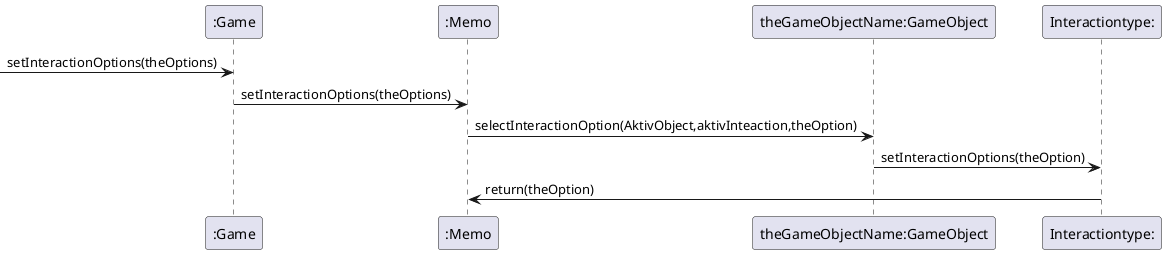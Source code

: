 @startuml

participant ":Game" as gm
participant ":Memo" as me
participant "theGameObjectName:GameObject" as go
participant "Interactiontype:" as in



-> gm : setInteractionOptions(theOptions)
gm -> me : setInteractionOptions(theOptions)
me -> go : selectInteractionOption(AktivObject,aktivInteaction,theOption)
go -> in : setInteractionOptions(theOption)
in -> me : return(theOption)
@enduml
